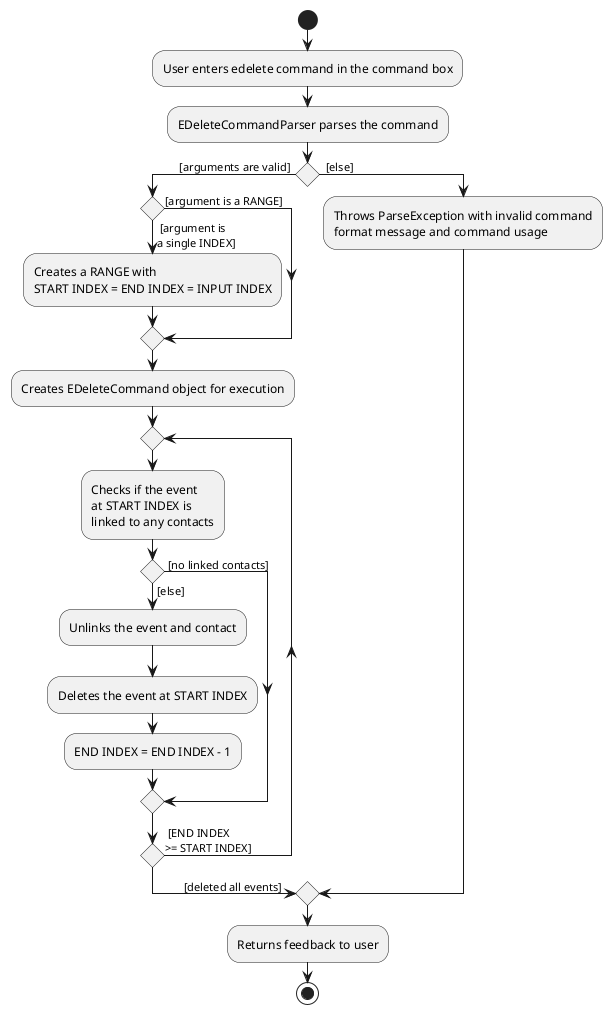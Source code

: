 @startuml
'https://plantuml.com/activity-diagram-beta

start
:User enters edelete command in the command box;
:EDeleteCommandParser parses the command;
if () then ([arguments are valid]  )
    if () then ( [argument is\na single INDEX])
    :Creates a RANGE with\nSTART INDEX = END INDEX = INPUT INDEX;

    else ([argument is a RANGE])

    endif
:Creates EDeleteCommand object for execution;

  repeat
  :Checks if the event\nat START INDEX is\nlinked to any contacts;
    if () then ( [no linked contacts])

    else ([else])
    :Unlinks the event and contact;
    :Deletes the event at START INDEX;
    :END INDEX = END INDEX - 1;
    endif
  repeat while () is ( [END INDEX \n>= START INDEX])
  -> [deleted all events]     ;

else (  [else])
:Throws ParseException with invalid command\nformat message and command usage;
endif

:Returns feedback to user;

stop

@enduml